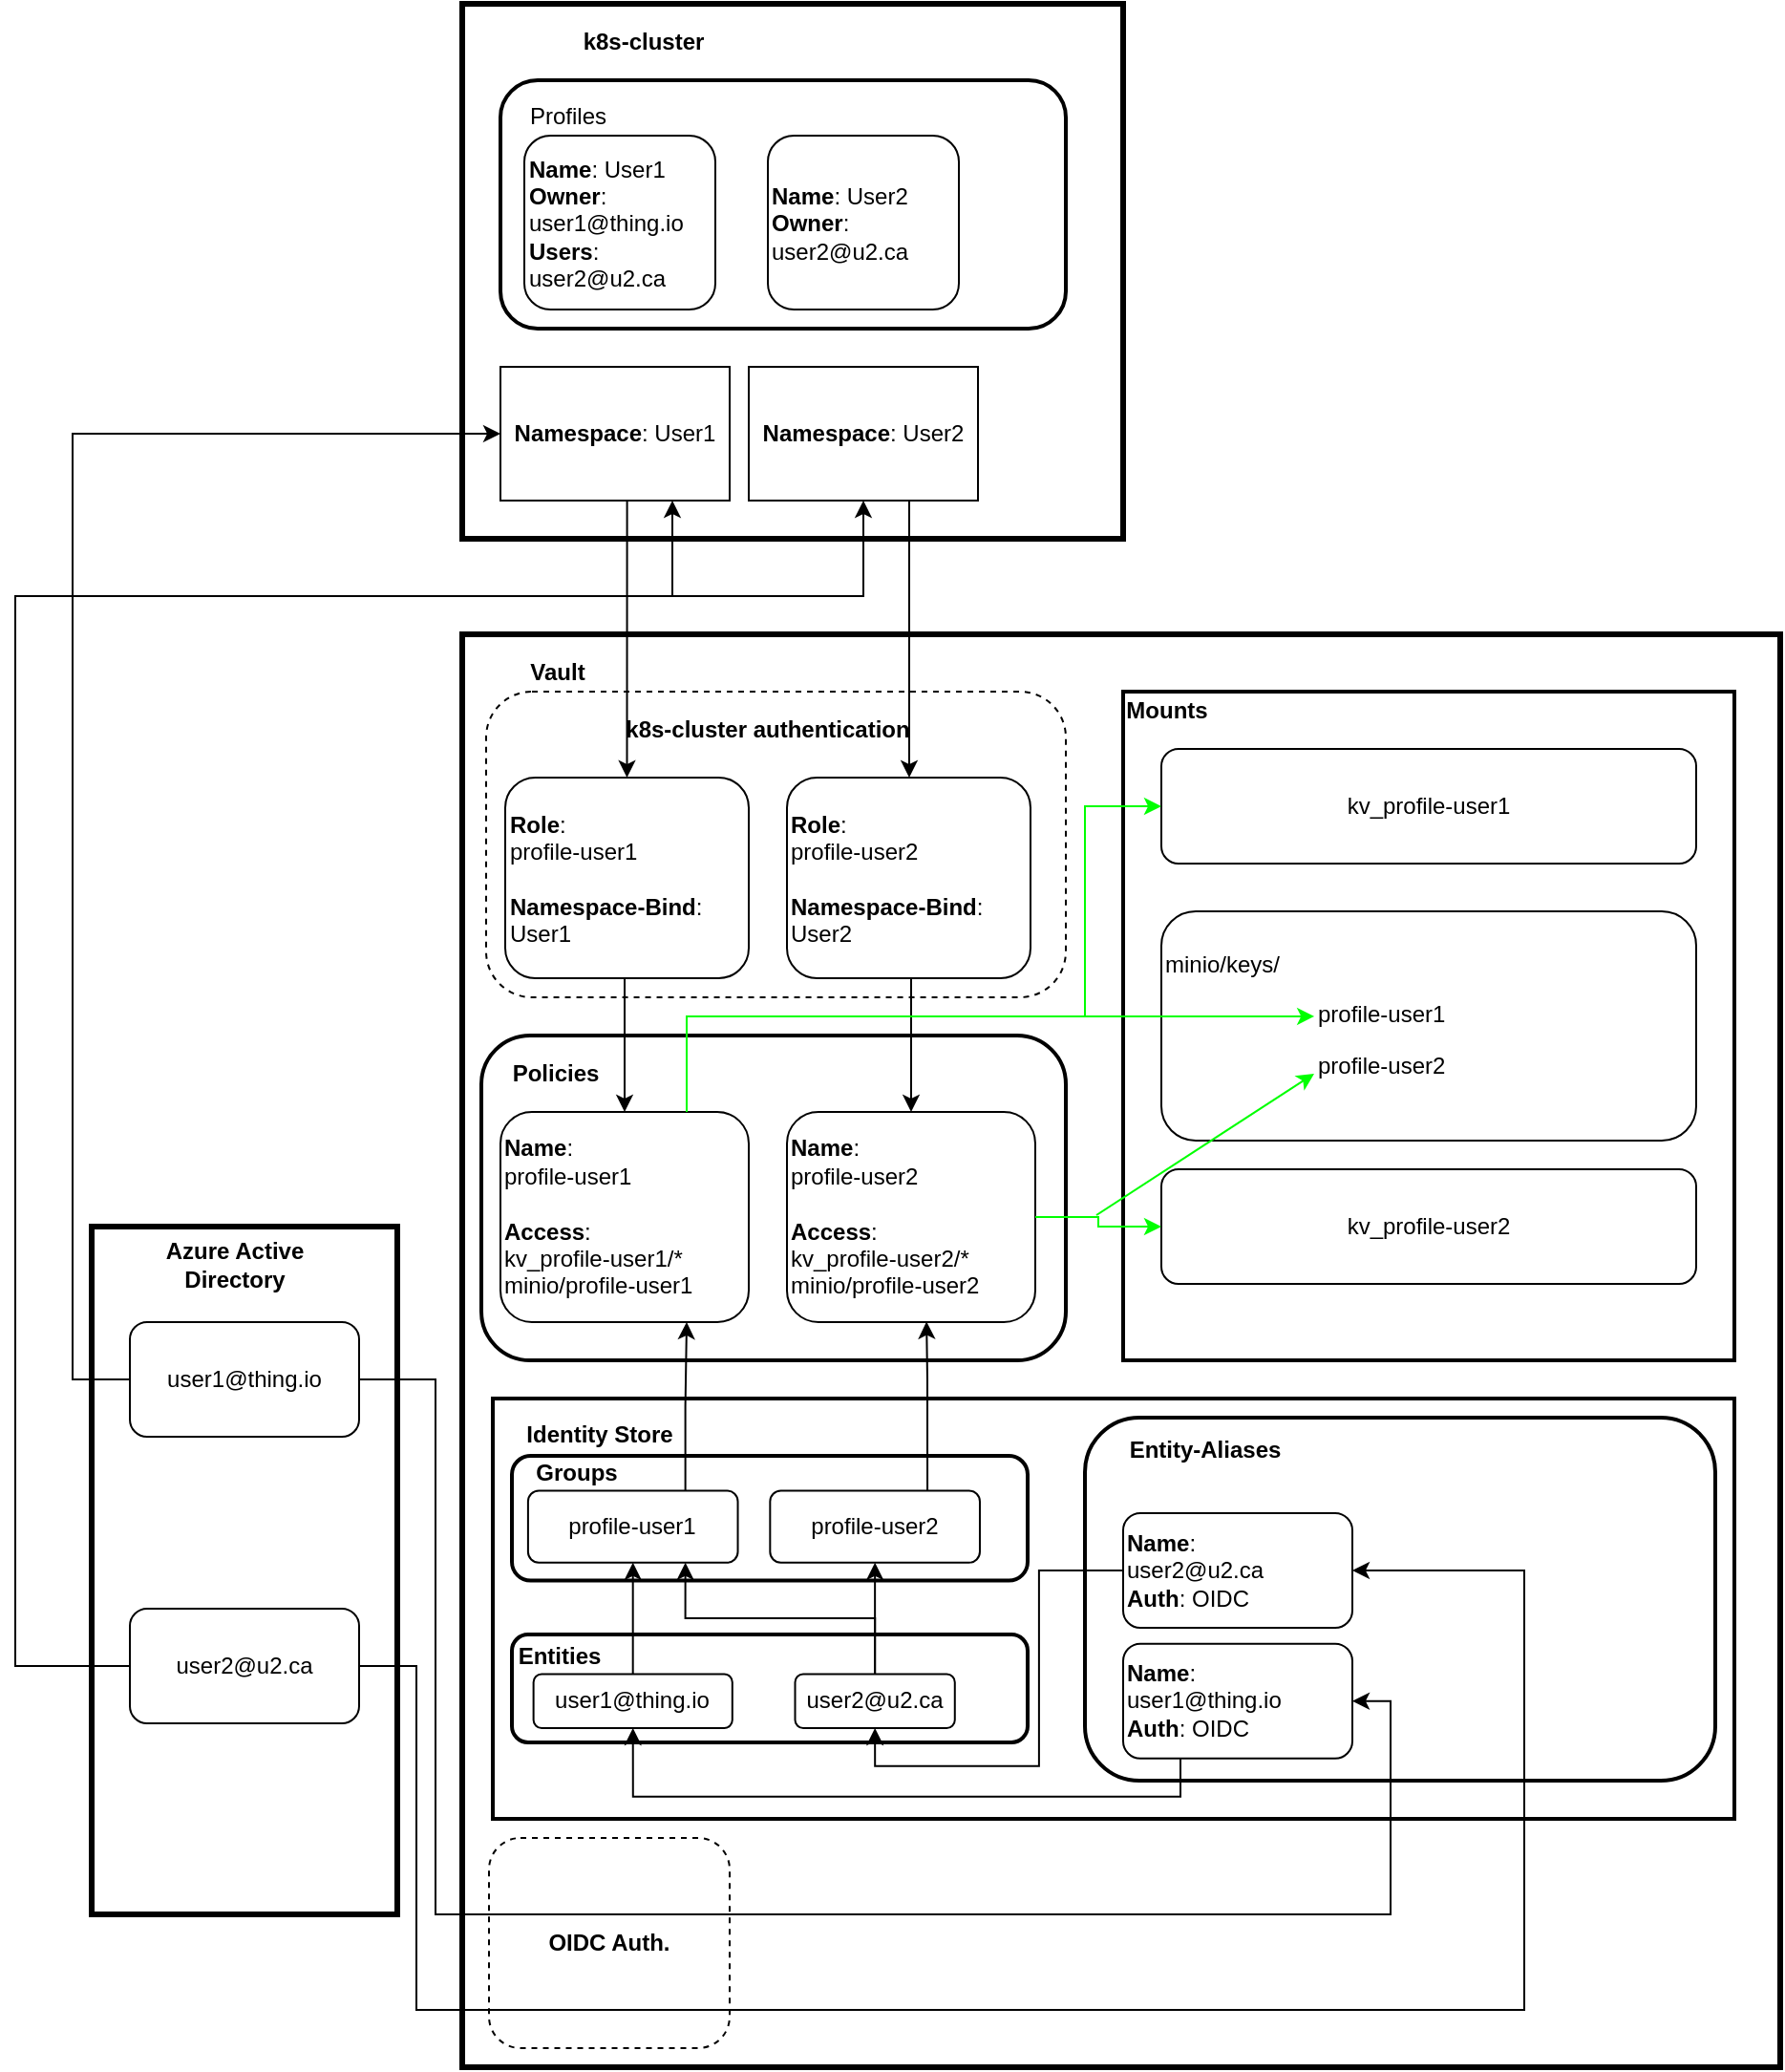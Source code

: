 <mxfile version="13.1.1" type="device"><diagram name="Page-1" id="5f0bae14-7c28-e335-631c-24af17079c00"><mxGraphModel dx="1424" dy="740" grid="1" gridSize="10" guides="1" tooltips="1" connect="1" arrows="1" fold="1" page="1" pageScale="1" pageWidth="1100" pageHeight="850" background="#ffffff" math="0" shadow="0"><root><mxCell id="0"/><mxCell id="1" parent="0"/><mxCell id="aa4gJ6uMaoks3HDydXoH-1" value="" style="rounded=0;whiteSpace=wrap;html=1;strokeWidth=3;" parent="1" vertex="1"><mxGeometry x="264" y="20" width="346" height="280" as="geometry"/></mxCell><mxCell id="aa4gJ6uMaoks3HDydXoH-2" value="k8s-cluster" style="text;html=1;strokeColor=none;fillColor=none;align=center;verticalAlign=middle;whiteSpace=wrap;rounded=0;fontStyle=1" parent="1" vertex="1"><mxGeometry x="274" y="30" width="170" height="20" as="geometry"/></mxCell><mxCell id="aa4gJ6uMaoks3HDydXoH-5" value="" style="rounded=1;whiteSpace=wrap;html=1;strokeWidth=2;" parent="1" vertex="1"><mxGeometry x="284" y="60" width="296" height="130" as="geometry"/></mxCell><mxCell id="aa4gJ6uMaoks3HDydXoH-6" value="Profiles" style="text;html=1;strokeColor=none;fillColor=none;align=center;verticalAlign=middle;whiteSpace=wrap;rounded=0;" parent="1" vertex="1"><mxGeometry x="296.5" y="69" width="45" height="20" as="geometry"/></mxCell><mxCell id="aa4gJ6uMaoks3HDydXoH-8" value="&lt;div align=&quot;left&quot;&gt;&lt;b&gt;Name&lt;/b&gt;: User1&lt;br&gt;&lt;b&gt;Owner&lt;/b&gt;: user1@thing.io&lt;br&gt;&lt;b&gt;Users&lt;/b&gt;:&lt;br&gt;&lt;/div&gt;&lt;div align=&quot;left&quot;&gt;user2@u2.ca&lt;br&gt;&lt;/div&gt;" style="rounded=1;whiteSpace=wrap;html=1;align=left;" parent="1" vertex="1"><mxGeometry x="296.5" y="89" width="100" height="91" as="geometry"/></mxCell><mxCell id="aa4gJ6uMaoks3HDydXoH-12" value="&lt;div&gt;&lt;b&gt;Name&lt;/b&gt;: User2&lt;/div&gt;&lt;div&gt;&lt;b&gt;Owner&lt;/b&gt;: &lt;br&gt;&lt;/div&gt;&lt;div&gt;user2@u2.ca&lt;br&gt;&lt;/div&gt;" style="rounded=1;whiteSpace=wrap;html=1;align=left;" parent="1" vertex="1"><mxGeometry x="424" y="89" width="100" height="91" as="geometry"/></mxCell><mxCell id="aa4gJ6uMaoks3HDydXoH-13" value="&lt;b&gt;Namespace&lt;/b&gt;: User1" style="rounded=0;whiteSpace=wrap;html=1;" parent="1" vertex="1"><mxGeometry x="284" y="210" width="120" height="70" as="geometry"/></mxCell><mxCell id="aa4gJ6uMaoks3HDydXoH-15" value="&lt;b&gt;Namespace&lt;/b&gt;: User2" style="rounded=0;whiteSpace=wrap;html=1;" parent="1" vertex="1"><mxGeometry x="414" y="210" width="120" height="70" as="geometry"/></mxCell><mxCell id="aa4gJ6uMaoks3HDydXoH-19" value="" style="rounded=0;whiteSpace=wrap;html=1;strokeWidth=3;" parent="1" vertex="1"><mxGeometry x="264" y="350" width="690" height="750" as="geometry"/></mxCell><mxCell id="aa4gJ6uMaoks3HDydXoH-20" value="" style="rounded=1;whiteSpace=wrap;html=1;strokeWidth=1;dashed=1;" parent="1" vertex="1"><mxGeometry x="276.5" y="380" width="303.5" height="160" as="geometry"/></mxCell><mxCell id="aa4gJ6uMaoks3HDydXoH-21" value="k8s-cluster authentication" style="text;html=1;strokeColor=none;fillColor=none;align=center;verticalAlign=middle;whiteSpace=wrap;rounded=0;fontStyle=1" parent="1" vertex="1"><mxGeometry x="314" y="390" width="220" height="20" as="geometry"/></mxCell><mxCell id="aa4gJ6uMaoks3HDydXoH-22" value="&lt;div&gt;Vault&lt;/div&gt;" style="text;html=1;strokeColor=none;fillColor=none;align=center;verticalAlign=middle;whiteSpace=wrap;rounded=0;fontStyle=1" parent="1" vertex="1"><mxGeometry x="294" y="360" width="40" height="20" as="geometry"/></mxCell><mxCell id="aa4gJ6uMaoks3HDydXoH-24" value="&lt;div align=&quot;left&quot;&gt;&lt;b&gt;Role&lt;/b&gt;: &lt;br&gt;&lt;/div&gt;&lt;div align=&quot;left&quot;&gt;profile-user1&lt;/div&gt;&lt;div align=&quot;left&quot;&gt;&lt;br&gt;&lt;/div&gt;&lt;div align=&quot;left&quot;&gt;&lt;b&gt;Namespace-Bind&lt;/b&gt;:&lt;/div&gt;&lt;div align=&quot;left&quot;&gt;User1&lt;br&gt;&lt;/div&gt;" style="rounded=1;whiteSpace=wrap;html=1;align=left;" parent="1" vertex="1"><mxGeometry x="286.5" y="425" width="127.5" height="105" as="geometry"/></mxCell><mxCell id="aa4gJ6uMaoks3HDydXoH-29" value="" style="rounded=1;whiteSpace=wrap;html=1;align=left;strokeWidth=2;" parent="1" vertex="1"><mxGeometry x="274" y="560" width="306" height="170" as="geometry"/></mxCell><mxCell id="aa4gJ6uMaoks3HDydXoH-30" value="&lt;div&gt;&lt;b&gt;Name&lt;/b&gt;:&lt;/div&gt;&lt;div&gt;profile-user1&lt;/div&gt;&lt;div&gt;&lt;br&gt;&lt;/div&gt;&lt;div&gt;&lt;b&gt;Access&lt;/b&gt;:&lt;/div&gt;&lt;div&gt;kv_profile-user1/*&lt;/div&gt;&lt;div&gt;minio/profile-user1&lt;br&gt;&lt;/div&gt;" style="rounded=1;whiteSpace=wrap;html=1;align=left;" parent="1" vertex="1"><mxGeometry x="284" y="600" width="130" height="110" as="geometry"/></mxCell><mxCell id="aa4gJ6uMaoks3HDydXoH-31" value="Policies" style="text;html=1;strokeColor=none;fillColor=none;align=center;verticalAlign=middle;whiteSpace=wrap;rounded=0;fontStyle=1" parent="1" vertex="1"><mxGeometry x="274" y="570" width="77.5" height="20" as="geometry"/></mxCell><mxCell id="aa4gJ6uMaoks3HDydXoH-32" value="&lt;div&gt;&lt;b&gt;Name&lt;/b&gt;:&lt;/div&gt;&lt;div&gt;profile-user2&lt;/div&gt;&lt;div&gt;&lt;br&gt;&lt;/div&gt;&lt;div&gt;&lt;b&gt;Access&lt;/b&gt;:&lt;/div&gt;&lt;div&gt;kv_profile-user2/*&lt;/div&gt;&lt;div&gt;minio/profile-user2&lt;/div&gt;" style="rounded=1;whiteSpace=wrap;html=1;align=left;" parent="1" vertex="1"><mxGeometry x="434" y="600" width="130" height="110" as="geometry"/></mxCell><mxCell id="aa4gJ6uMaoks3HDydXoH-46" style="edgeStyle=orthogonalEdgeStyle;rounded=0;orthogonalLoop=1;jettySize=auto;html=1;exitX=0.5;exitY=1;exitDx=0;exitDy=0;entryX=0.5;entryY=0;entryDx=0;entryDy=0;" parent="1" source="aa4gJ6uMaoks3HDydXoH-33" target="aa4gJ6uMaoks3HDydXoH-32" edge="1"><mxGeometry relative="1" as="geometry"><Array as="points"><mxPoint x="499" y="530"/></Array></mxGeometry></mxCell><mxCell id="aa4gJ6uMaoks3HDydXoH-33" value="&lt;div align=&quot;left&quot;&gt;&lt;b&gt;Role&lt;/b&gt;: &lt;br&gt;&lt;/div&gt;&lt;div align=&quot;left&quot;&gt;profile-user2&lt;/div&gt;&lt;div align=&quot;left&quot;&gt;&lt;br&gt;&lt;/div&gt;&lt;div align=&quot;left&quot;&gt;&lt;b&gt;Namespace-Bind&lt;/b&gt;:&lt;/div&gt;&lt;div align=&quot;left&quot;&gt;User2&lt;br&gt;&lt;/div&gt;" style="rounded=1;whiteSpace=wrap;html=1;align=left;" parent="1" vertex="1"><mxGeometry x="434" y="425" width="127.5" height="105" as="geometry"/></mxCell><mxCell id="aa4gJ6uMaoks3HDydXoH-34" style="edgeStyle=orthogonalEdgeStyle;rounded=0;orthogonalLoop=1;jettySize=auto;html=1;exitX=0.5;exitY=1;exitDx=0;exitDy=0;entryX=0.5;entryY=0;entryDx=0;entryDy=0;" parent="1" source="aa4gJ6uMaoks3HDydXoH-24" target="aa4gJ6uMaoks3HDydXoH-30" edge="1"><mxGeometry relative="1" as="geometry"><Array as="points"><mxPoint x="349" y="530"/></Array></mxGeometry></mxCell><mxCell id="aa4gJ6uMaoks3HDydXoH-45" style="edgeStyle=orthogonalEdgeStyle;rounded=0;orthogonalLoop=1;jettySize=auto;html=1;exitX=0.5;exitY=1;exitDx=0;exitDy=0;" parent="1" source="aa4gJ6uMaoks3HDydXoH-15" target="aa4gJ6uMaoks3HDydXoH-33" edge="1"><mxGeometry relative="1" as="geometry"><Array as="points"><mxPoint x="498" y="280"/></Array></mxGeometry></mxCell><mxCell id="aa4gJ6uMaoks3HDydXoH-44" style="edgeStyle=orthogonalEdgeStyle;rounded=0;orthogonalLoop=1;jettySize=auto;html=1;exitX=0.5;exitY=1;exitDx=0;exitDy=0;entryX=0.5;entryY=0;entryDx=0;entryDy=0;" parent="1" source="aa4gJ6uMaoks3HDydXoH-13" target="aa4gJ6uMaoks3HDydXoH-24" edge="1"><mxGeometry relative="1" as="geometry"><Array as="points"><mxPoint x="350" y="280"/></Array></mxGeometry></mxCell><mxCell id="aa4gJ6uMaoks3HDydXoH-61" value="&lt;b&gt;OIDC Auth.&lt;/b&gt;" style="rounded=1;whiteSpace=wrap;html=1;align=center;dashed=1;" parent="1" vertex="1"><mxGeometry x="278" y="980" width="126" height="110" as="geometry"/></mxCell><mxCell id="aa4gJ6uMaoks3HDydXoH-74" value="" style="rounded=0;whiteSpace=wrap;html=1;align=left;strokeWidth=3;" parent="1" vertex="1"><mxGeometry x="70" y="660" width="160" height="360" as="geometry"/></mxCell><mxCell id="aa4gJ6uMaoks3HDydXoH-75" value="Azure Active Directory" style="text;html=1;strokeColor=none;fillColor=none;align=center;verticalAlign=middle;whiteSpace=wrap;rounded=0;fontStyle=1" parent="1" vertex="1"><mxGeometry x="80" y="670" width="130" height="20" as="geometry"/></mxCell><mxCell id="aa4gJ6uMaoks3HDydXoH-81" style="edgeStyle=orthogonalEdgeStyle;rounded=0;orthogonalLoop=1;jettySize=auto;html=1;exitX=0;exitY=0.5;exitDx=0;exitDy=0;entryX=0;entryY=0.5;entryDx=0;entryDy=0;" parent="1" source="aa4gJ6uMaoks3HDydXoH-76" target="aa4gJ6uMaoks3HDydXoH-13" edge="1"><mxGeometry relative="1" as="geometry"><Array as="points"><mxPoint x="60" y="740"/><mxPoint x="60" y="245"/></Array></mxGeometry></mxCell><mxCell id="aa4gJ6uMaoks3HDydXoH-76" value="user1@thing.io" style="rounded=1;whiteSpace=wrap;html=1;align=center;" parent="1" vertex="1"><mxGeometry x="90" y="710" width="120" height="60" as="geometry"/></mxCell><mxCell id="aa4gJ6uMaoks3HDydXoH-83" style="edgeStyle=orthogonalEdgeStyle;rounded=0;orthogonalLoop=1;jettySize=auto;html=1;exitX=0;exitY=0.5;exitDx=0;exitDy=0;" parent="1" source="aa4gJ6uMaoks3HDydXoH-77" target="aa4gJ6uMaoks3HDydXoH-15" edge="1"><mxGeometry relative="1" as="geometry"><Array as="points"><mxPoint x="30" y="890"/><mxPoint x="30" y="330"/><mxPoint x="474" y="330"/></Array></mxGeometry></mxCell><mxCell id="aa4gJ6uMaoks3HDydXoH-77" value="user2@u2.ca" style="rounded=1;whiteSpace=wrap;html=1;align=center;" parent="1" vertex="1"><mxGeometry x="90" y="860" width="120" height="60" as="geometry"/></mxCell><mxCell id="aa4gJ6uMaoks3HDydXoH-85" value="" style="endArrow=classic;html=1;entryX=0.75;entryY=1;entryDx=0;entryDy=0;" parent="1" target="aa4gJ6uMaoks3HDydXoH-13" edge="1"><mxGeometry width="50" height="50" relative="1" as="geometry"><mxPoint x="374" y="330" as="sourcePoint"/><mxPoint x="410" y="280" as="targetPoint"/></mxGeometry></mxCell><mxCell id="aa4gJ6uMaoks3HDydXoH-92" value="" style="rounded=0;whiteSpace=wrap;html=1;align=center;strokeWidth=2;" parent="1" vertex="1"><mxGeometry x="280" y="750" width="650" height="220" as="geometry"/></mxCell><mxCell id="aa4gJ6uMaoks3HDydXoH-94" value="" style="group;strokeWidth=2;fontStyle=0" parent="1" vertex="1" connectable="0"><mxGeometry x="290" y="770" width="566" height="160" as="geometry"/></mxCell><mxCell id="aa4gJ6uMaoks3HDydXoH-95" value="" style="rounded=1;whiteSpace=wrap;html=1;align=left;strokeWidth=2;" parent="aa4gJ6uMaoks3HDydXoH-94" vertex="1"><mxGeometry y="10" width="270" height="65.29" as="geometry"/></mxCell><mxCell id="aa4gJ6uMaoks3HDydXoH-96" value="Groups" style="text;html=1;strokeColor=none;fillColor=none;align=center;verticalAlign=middle;whiteSpace=wrap;rounded=0;fontStyle=1" parent="aa4gJ6uMaoks3HDydXoH-94" vertex="1"><mxGeometry x="16.896" y="9.412" width="33.791" height="18.824" as="geometry"/></mxCell><mxCell id="aa4gJ6uMaoks3HDydXoH-97" value="&lt;div align=&quot;center&quot;&gt;profile-user1&lt;br&gt;&lt;/div&gt;" style="rounded=1;whiteSpace=wrap;html=1;align=center;" parent="aa4gJ6uMaoks3HDydXoH-94" vertex="1"><mxGeometry x="8.448" y="28.235" width="109.821" height="37.647" as="geometry"/></mxCell><mxCell id="aa4gJ6uMaoks3HDydXoH-98" value="&lt;div align=&quot;center&quot;&gt;profile-user2&lt;br&gt;&lt;/div&gt;" style="rounded=1;whiteSpace=wrap;html=1;align=center;" parent="aa4gJ6uMaoks3HDydXoH-94" vertex="1"><mxGeometry x="135.164" y="28.235" width="109.821" height="37.647" as="geometry"/></mxCell><mxCell id="aa4gJ6uMaoks3HDydXoH-99" value="" style="rounded=1;whiteSpace=wrap;html=1;align=left;strokeWidth=2;" parent="aa4gJ6uMaoks3HDydXoH-94" vertex="1"><mxGeometry y="103.53" width="270" height="56.47" as="geometry"/></mxCell><mxCell id="aa4gJ6uMaoks3HDydXoH-100" value="Entities" style="text;html=1;strokeColor=none;fillColor=none;align=center;verticalAlign=middle;whiteSpace=wrap;rounded=0;fontStyle=1" parent="aa4gJ6uMaoks3HDydXoH-94" vertex="1"><mxGeometry x="8.448" y="105.412" width="33.791" height="18.824" as="geometry"/></mxCell><mxCell id="k8mCBKBza9Hzd40UfOCD-3" style="edgeStyle=orthogonalEdgeStyle;rounded=0;orthogonalLoop=1;jettySize=auto;html=1;exitX=0.5;exitY=0;exitDx=0;exitDy=0;entryX=0.5;entryY=1;entryDx=0;entryDy=0;" edge="1" parent="aa4gJ6uMaoks3HDydXoH-94" source="aa4gJ6uMaoks3HDydXoH-102" target="aa4gJ6uMaoks3HDydXoH-97"><mxGeometry relative="1" as="geometry"/></mxCell><mxCell id="aa4gJ6uMaoks3HDydXoH-102" value="&lt;div&gt;user1@thing.io&lt;/div&gt;" style="rounded=1;whiteSpace=wrap;html=1;align=center;" parent="aa4gJ6uMaoks3HDydXoH-94" vertex="1"><mxGeometry x="11.31" y="124.23" width="104.09" height="28.24" as="geometry"/></mxCell><mxCell id="aa4gJ6uMaoks3HDydXoH-103" style="edgeStyle=orthogonalEdgeStyle;rounded=0;orthogonalLoop=1;jettySize=auto;html=1;exitX=0.5;exitY=0;exitDx=0;exitDy=0;entryX=0.75;entryY=1;entryDx=0;entryDy=0;" parent="aa4gJ6uMaoks3HDydXoH-94" source="aa4gJ6uMaoks3HDydXoH-104" target="aa4gJ6uMaoks3HDydXoH-97" edge="1"><mxGeometry relative="1" as="geometry"/></mxCell><mxCell id="aa4gJ6uMaoks3HDydXoH-104" value="&lt;div align=&quot;center&quot;&gt;user2@u2.ca&lt;/div&gt;" style="rounded=1;whiteSpace=wrap;html=1;align=center;" parent="aa4gJ6uMaoks3HDydXoH-94" vertex="1"><mxGeometry x="148.254" y="124.235" width="83.633" height="28.235" as="geometry"/></mxCell><mxCell id="aa4gJ6uMaoks3HDydXoH-105" style="edgeStyle=orthogonalEdgeStyle;rounded=0;orthogonalLoop=1;jettySize=auto;html=1;exitX=0.5;exitY=0;exitDx=0;exitDy=0;entryX=0.5;entryY=1;entryDx=0;entryDy=0;" parent="aa4gJ6uMaoks3HDydXoH-94" source="aa4gJ6uMaoks3HDydXoH-104" target="aa4gJ6uMaoks3HDydXoH-98" edge="1"><mxGeometry relative="1" as="geometry"/></mxCell><mxCell id="aa4gJ6uMaoks3HDydXoH-106" value="Identity Store" style="text;html=1;strokeColor=none;fillColor=none;align=center;verticalAlign=middle;whiteSpace=wrap;rounded=0;fontStyle=1" parent="1" vertex="1"><mxGeometry x="292" y="759" width="88" height="20" as="geometry"/></mxCell><mxCell id="aa4gJ6uMaoks3HDydXoH-107" style="edgeStyle=orthogonalEdgeStyle;rounded=0;orthogonalLoop=1;jettySize=auto;html=1;exitX=0.75;exitY=0;exitDx=0;exitDy=0;entryX=0.75;entryY=1;entryDx=0;entryDy=0;" parent="1" source="aa4gJ6uMaoks3HDydXoH-97" target="aa4gJ6uMaoks3HDydXoH-30" edge="1"><mxGeometry relative="1" as="geometry"><Array as="points"><mxPoint x="381" y="754"/></Array></mxGeometry></mxCell><mxCell id="aa4gJ6uMaoks3HDydXoH-108" style="edgeStyle=orthogonalEdgeStyle;rounded=0;orthogonalLoop=1;jettySize=auto;html=1;exitX=0.75;exitY=0;exitDx=0;exitDy=0;entryX=0.562;entryY=0.998;entryDx=0;entryDy=0;entryPerimeter=0;" parent="1" source="aa4gJ6uMaoks3HDydXoH-98" target="aa4gJ6uMaoks3HDydXoH-32" edge="1"><mxGeometry relative="1" as="geometry"><Array as="points"><mxPoint x="507" y="740"/><mxPoint x="507" y="740"/></Array></mxGeometry></mxCell><mxCell id="aa4gJ6uMaoks3HDydXoH-113" value="" style="rounded=0;whiteSpace=wrap;html=1;align=center;strokeWidth=2;" parent="1" vertex="1"><mxGeometry x="610" y="380" width="320" height="350" as="geometry"/></mxCell><mxCell id="aa4gJ6uMaoks3HDydXoH-114" value="kv_profile-user1" style="rounded=1;whiteSpace=wrap;html=1;align=center;" parent="1" vertex="1"><mxGeometry x="630" y="410" width="280" height="60" as="geometry"/></mxCell><mxCell id="aa4gJ6uMaoks3HDydXoH-115" value="&lt;div&gt;Mounts&lt;/div&gt;" style="text;html=1;strokeColor=none;fillColor=none;align=center;verticalAlign=middle;whiteSpace=wrap;rounded=0;fontStyle=1" parent="1" vertex="1"><mxGeometry x="613" y="380" width="40" height="20" as="geometry"/></mxCell><mxCell id="aa4gJ6uMaoks3HDydXoH-116" value="kv_profile-user2" style="rounded=1;whiteSpace=wrap;html=1;align=center;" parent="1" vertex="1"><mxGeometry x="630" y="630" width="280" height="60" as="geometry"/></mxCell><mxCell id="aa4gJ6uMaoks3HDydXoH-121" value="&lt;div align=&quot;left&quot;&gt;minio/keys/&lt;/div&gt;&lt;blockquote&gt;&lt;blockquote&gt;profile-user1&lt;br&gt;&lt;/blockquote&gt;&lt;blockquote&gt;profile-user2&lt;br&gt;&lt;/blockquote&gt;&lt;/blockquote&gt;" style="rounded=1;whiteSpace=wrap;html=1;align=left;" parent="1" vertex="1"><mxGeometry x="630" y="495" width="280" height="120" as="geometry"/></mxCell><mxCell id="aa4gJ6uMaoks3HDydXoH-123" style="edgeStyle=orthogonalEdgeStyle;rounded=0;orthogonalLoop=1;jettySize=auto;html=1;exitX=0.75;exitY=0;exitDx=0;exitDy=0;entryX=0;entryY=0.5;entryDx=0;entryDy=0;strokeColor=#00FF00;" parent="1" source="aa4gJ6uMaoks3HDydXoH-30" target="aa4gJ6uMaoks3HDydXoH-114" edge="1"><mxGeometry relative="1" as="geometry"><Array as="points"><mxPoint x="381" y="550"/><mxPoint x="590" y="550"/><mxPoint x="590" y="440"/></Array></mxGeometry></mxCell><mxCell id="aa4gJ6uMaoks3HDydXoH-125" value="" style="endArrow=classic;html=1;strokeColor=#00FF00;entryX=0.286;entryY=0.458;entryDx=0;entryDy=0;entryPerimeter=0;" parent="1" edge="1" target="aa4gJ6uMaoks3HDydXoH-121"><mxGeometry width="50" height="50" relative="1" as="geometry"><mxPoint x="590" y="550" as="sourcePoint"/><mxPoint x="670" y="540" as="targetPoint"/></mxGeometry></mxCell><mxCell id="aa4gJ6uMaoks3HDydXoH-126" style="edgeStyle=orthogonalEdgeStyle;rounded=0;orthogonalLoop=1;jettySize=auto;html=1;exitX=1;exitY=0.5;exitDx=0;exitDy=0;entryX=0;entryY=0.5;entryDx=0;entryDy=0;strokeColor=#00FF00;" parent="1" source="aa4gJ6uMaoks3HDydXoH-32" target="aa4gJ6uMaoks3HDydXoH-116" edge="1"><mxGeometry relative="1" as="geometry"/></mxCell><mxCell id="aa4gJ6uMaoks3HDydXoH-127" value="" style="endArrow=classic;html=1;strokeColor=#00FF00;" parent="1" edge="1"><mxGeometry width="50" height="50" relative="1" as="geometry"><mxPoint x="596" y="654" as="sourcePoint"/><mxPoint x="710" y="580" as="targetPoint"/></mxGeometry></mxCell><mxCell id="aa4gJ6uMaoks3HDydXoH-66" value="" style="rounded=1;whiteSpace=wrap;html=1;align=left;strokeWidth=2;" parent="1" vertex="1"><mxGeometry x="590" y="760" width="330" height="190" as="geometry"/></mxCell><mxCell id="aa4gJ6uMaoks3HDydXoH-67" value="Entity-Aliases" style="text;html=1;strokeColor=none;fillColor=none;align=center;verticalAlign=middle;whiteSpace=wrap;rounded=0;fontStyle=1" parent="1" vertex="1"><mxGeometry x="600" y="770" width="106" height="14.47" as="geometry"/></mxCell><mxCell id="aa4gJ6uMaoks3HDydXoH-129" style="edgeStyle=orthogonalEdgeStyle;rounded=0;orthogonalLoop=1;jettySize=auto;html=1;exitX=0.25;exitY=1;exitDx=0;exitDy=0;entryX=0.5;entryY=1;entryDx=0;entryDy=0;strokeColor=#000000;" parent="1" source="aa4gJ6uMaoks3HDydXoH-68" target="aa4gJ6uMaoks3HDydXoH-102" edge="1"><mxGeometry relative="1" as="geometry"/></mxCell><mxCell id="aa4gJ6uMaoks3HDydXoH-68" value="&lt;div&gt;&lt;b&gt;Name&lt;/b&gt;: user1@thing.io&lt;/div&gt;&lt;div&gt;&lt;b&gt;Auth&lt;/b&gt;: OIDC&lt;br&gt;&lt;/div&gt;" style="rounded=1;whiteSpace=wrap;html=1;align=left;" parent="1" vertex="1"><mxGeometry x="610" y="878.35" width="120" height="60" as="geometry"/></mxCell><mxCell id="aa4gJ6uMaoks3HDydXoH-130" style="edgeStyle=orthogonalEdgeStyle;rounded=0;orthogonalLoop=1;jettySize=auto;html=1;exitX=0;exitY=0.5;exitDx=0;exitDy=0;entryX=0.5;entryY=1;entryDx=0;entryDy=0;strokeColor=#000000;" parent="1" source="aa4gJ6uMaoks3HDydXoH-69" target="aa4gJ6uMaoks3HDydXoH-104" edge="1"><mxGeometry relative="1" as="geometry"/></mxCell><mxCell id="aa4gJ6uMaoks3HDydXoH-69" value="&lt;div&gt;&lt;b&gt;Name&lt;/b&gt;: &lt;br&gt;&lt;/div&gt;&lt;div&gt;user2@u2.ca&lt;/div&gt;&lt;div&gt;&lt;b&gt;Auth&lt;/b&gt;: OIDC&lt;br&gt;&lt;/div&gt;" style="rounded=1;whiteSpace=wrap;html=1;align=left;" parent="1" vertex="1"><mxGeometry x="610" y="810" width="120" height="60" as="geometry"/></mxCell><mxCell id="aa4gJ6uMaoks3HDydXoH-131" style="edgeStyle=orthogonalEdgeStyle;rounded=0;orthogonalLoop=1;jettySize=auto;html=1;exitX=1;exitY=0.5;exitDx=0;exitDy=0;entryX=1;entryY=0.5;entryDx=0;entryDy=0;strokeColor=#000000;" parent="1" source="aa4gJ6uMaoks3HDydXoH-77" target="aa4gJ6uMaoks3HDydXoH-69" edge="1"><mxGeometry relative="1" as="geometry"><Array as="points"><mxPoint x="240" y="890"/><mxPoint x="240" y="1070"/><mxPoint x="820" y="1070"/><mxPoint x="820" y="840"/></Array></mxGeometry></mxCell><mxCell id="aa4gJ6uMaoks3HDydXoH-132" style="edgeStyle=orthogonalEdgeStyle;rounded=0;orthogonalLoop=1;jettySize=auto;html=1;exitX=1;exitY=0.5;exitDx=0;exitDy=0;entryX=1;entryY=0.5;entryDx=0;entryDy=0;strokeColor=#000000;" parent="1" source="aa4gJ6uMaoks3HDydXoH-76" target="aa4gJ6uMaoks3HDydXoH-68" edge="1"><mxGeometry relative="1" as="geometry"><Array as="points"><mxPoint x="250" y="740"/><mxPoint x="250" y="1020"/><mxPoint x="750" y="1020"/><mxPoint x="750" y="908"/></Array></mxGeometry></mxCell></root></mxGraphModel></diagram></mxfile>